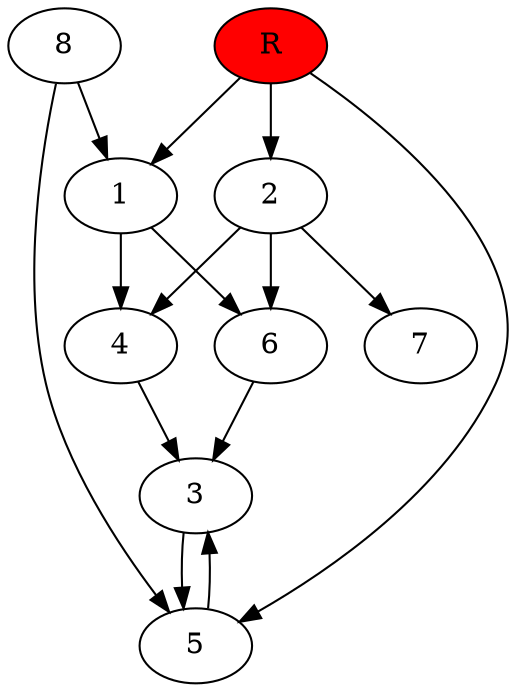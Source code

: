 digraph prb26100 {
	1
	2
	3
	4
	5
	6
	7
	8
	R [fillcolor="#ff0000" style=filled]
	1 -> 4
	1 -> 6
	2 -> 4
	2 -> 6
	2 -> 7
	3 -> 5
	4 -> 3
	5 -> 3
	6 -> 3
	8 -> 1
	8 -> 5
	R -> 1
	R -> 2
	R -> 5
}
